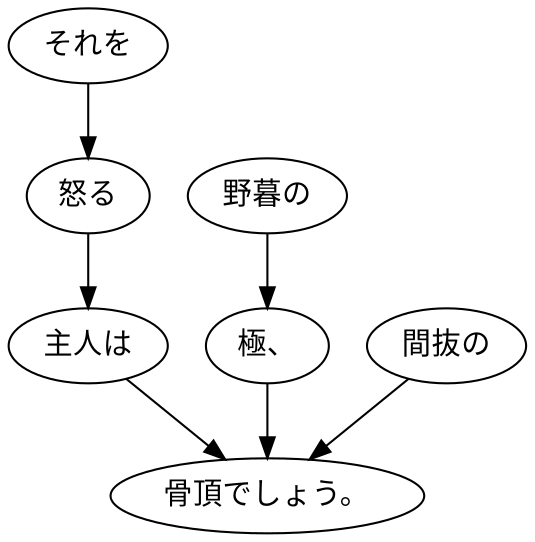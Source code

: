 digraph graph4797 {
	node0 [label="それを"];
	node1 [label="怒る"];
	node2 [label="主人は"];
	node3 [label="野暮の"];
	node4 [label="極、"];
	node5 [label="間抜の"];
	node6 [label="骨頂でしょう。"];
	node0 -> node1;
	node1 -> node2;
	node2 -> node6;
	node3 -> node4;
	node4 -> node6;
	node5 -> node6;
}
